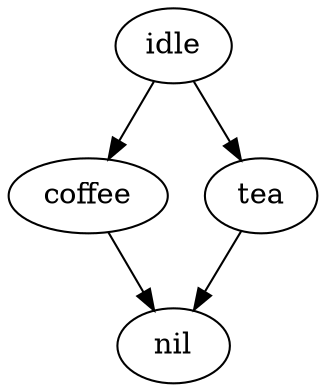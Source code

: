 digraph coffe_machine_bad {
    idle -> coffee [channel = coin, send = f]
    idle -> tea [channel = coin, send = f]
    coffee -> nil [channel = coffee, send = t]
    tea -> nil [channel = tea, send = t]
    idle [class = idle]
    coffee [class = coin_inserted]
    tea [class = coin_inserted]
    nil [class = nil]
}